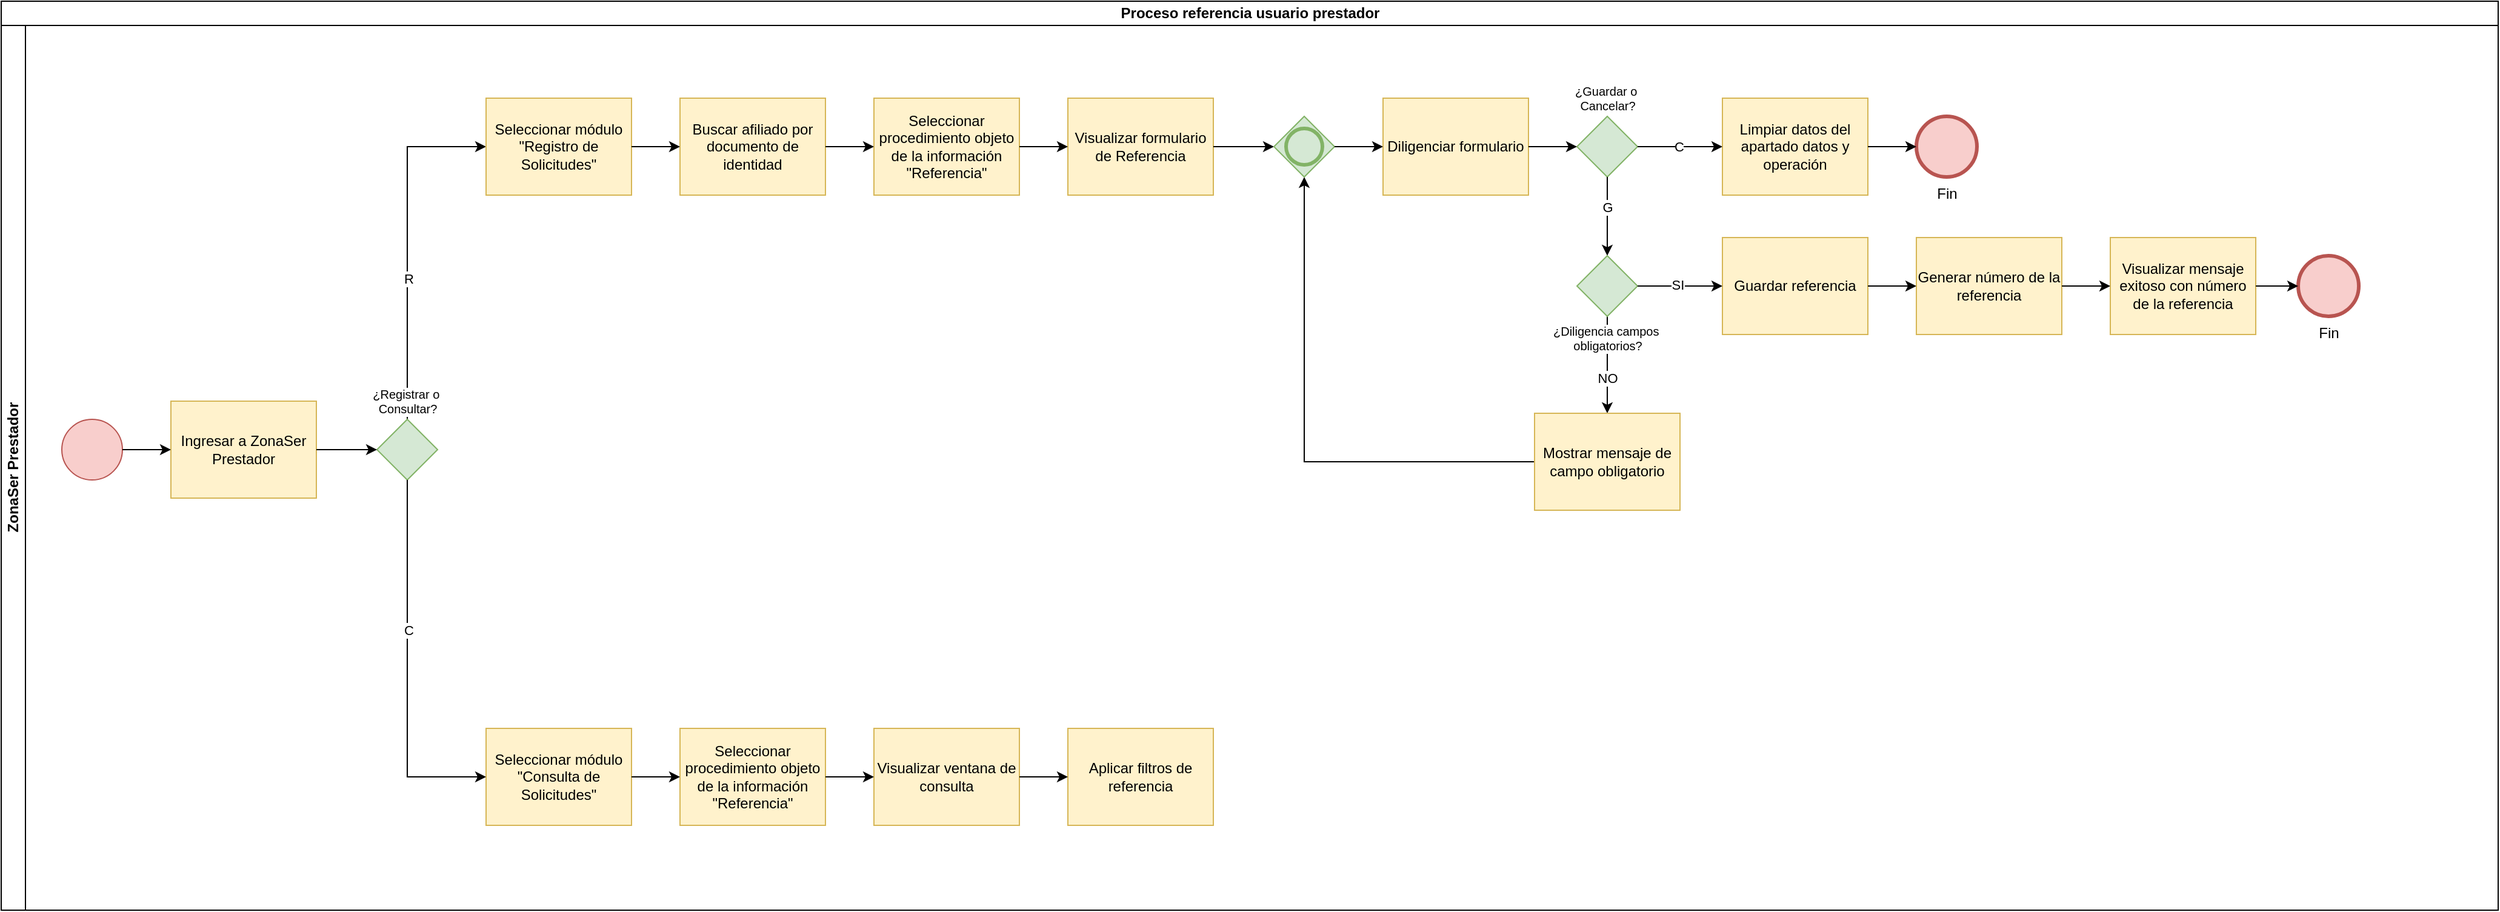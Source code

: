 <mxfile version="26.0.16">
  <diagram name="Página-1" id="DUjK0Zct9rPCs1IDuPsZ">
    <mxGraphModel dx="1434" dy="746" grid="1" gridSize="10" guides="1" tooltips="1" connect="1" arrows="1" fold="1" page="1" pageScale="1" pageWidth="2910" pageHeight="1030" math="0" shadow="0">
      <root>
        <mxCell id="0" />
        <mxCell id="1" parent="0" />
        <mxCell id="j3ywk_b7daHQP_dhVzby-1" value="Proceso referencia usuario prestador" style="swimlane;childLayout=stackLayout;resizeParent=1;resizeParentMax=0;horizontal=1;startSize=20;horizontalStack=0;html=1;" vertex="1" parent="1">
          <mxGeometry x="40" y="40" width="2060" height="750" as="geometry" />
        </mxCell>
        <mxCell id="j3ywk_b7daHQP_dhVzby-2" value="ZonaSer Prestador" style="swimlane;startSize=20;horizontal=0;html=1;" vertex="1" parent="j3ywk_b7daHQP_dhVzby-1">
          <mxGeometry y="20" width="2060" height="730" as="geometry" />
        </mxCell>
        <mxCell id="j3ywk_b7daHQP_dhVzby-10" style="edgeStyle=orthogonalEdgeStyle;rounded=0;orthogonalLoop=1;jettySize=auto;html=1;" edge="1" parent="j3ywk_b7daHQP_dhVzby-2" source="j3ywk_b7daHQP_dhVzby-9" target="j3ywk_b7daHQP_dhVzby-11">
          <mxGeometry relative="1" as="geometry">
            <mxPoint x="410" y="100" as="targetPoint" />
            <Array as="points">
              <mxPoint x="335" y="100" />
            </Array>
          </mxGeometry>
        </mxCell>
        <mxCell id="j3ywk_b7daHQP_dhVzby-12" value="R" style="edgeLabel;html=1;align=center;verticalAlign=middle;resizable=0;points=[];" vertex="1" connectable="0" parent="j3ywk_b7daHQP_dhVzby-10">
          <mxGeometry x="-0.2" y="-1" relative="1" as="geometry">
            <mxPoint as="offset" />
          </mxGeometry>
        </mxCell>
        <mxCell id="j3ywk_b7daHQP_dhVzby-5" value="" style="points=[[0.145,0.145,0],[0.5,0,0],[0.855,0.145,0],[1,0.5,0],[0.855,0.855,0],[0.5,1,0],[0.145,0.855,0],[0,0.5,0]];shape=mxgraph.bpmn.event;html=1;verticalLabelPosition=bottom;labelBackgroundColor=#ffffff;verticalAlign=top;align=center;perimeter=ellipsePerimeter;outlineConnect=0;aspect=fixed;outline=standard;symbol=general;fillColor=#f8cecc;strokeColor=#b85450;" vertex="1" parent="j3ywk_b7daHQP_dhVzby-2">
          <mxGeometry x="50" y="325" width="50" height="50" as="geometry" />
        </mxCell>
        <mxCell id="j3ywk_b7daHQP_dhVzby-6" value="Ingresar a ZonaSer Prestador" style="points=[[0.25,0,0],[0.5,0,0],[0.75,0,0],[1,0.25,0],[1,0.5,0],[1,0.75,0],[0.75,1,0],[0.5,1,0],[0.25,1,0],[0,0.75,0],[0,0.5,0],[0,0.25,0]];shape=mxgraph.bpmn.task2;whiteSpace=wrap;rectStyle=rounded;size=10;html=1;container=1;expand=0;collapsible=0;taskMarker=user;fillColor=#fff2cc;strokeColor=#d6b656;" vertex="1" parent="j3ywk_b7daHQP_dhVzby-2">
          <mxGeometry x="140" y="310" width="120" height="80" as="geometry" />
        </mxCell>
        <mxCell id="j3ywk_b7daHQP_dhVzby-7" style="edgeStyle=orthogonalEdgeStyle;rounded=0;orthogonalLoop=1;jettySize=auto;html=1;entryX=0;entryY=0.5;entryDx=0;entryDy=0;entryPerimeter=0;" edge="1" parent="j3ywk_b7daHQP_dhVzby-2" source="j3ywk_b7daHQP_dhVzby-5" target="j3ywk_b7daHQP_dhVzby-6">
          <mxGeometry relative="1" as="geometry" />
        </mxCell>
        <mxCell id="j3ywk_b7daHQP_dhVzby-9" value="¿Registrar o&amp;nbsp;&lt;div&gt;Consultar?&lt;/div&gt;" style="points=[[0.25,0.25,0],[0.5,0,0],[0.75,0.25,0],[1,0.5,0],[0.75,0.75,0],[0.5,1,0],[0.25,0.75,0],[0,0.5,0]];shape=mxgraph.bpmn.gateway2;html=1;verticalLabelPosition=top;labelBackgroundColor=#ffffff;verticalAlign=bottom;align=center;perimeter=rhombusPerimeter;outlineConnect=0;outline=none;symbol=none;fillColor=#d5e8d4;strokeColor=#82b366;fontSize=10;labelPosition=center;" vertex="1" parent="j3ywk_b7daHQP_dhVzby-2">
          <mxGeometry x="310" y="325" width="50" height="50" as="geometry" />
        </mxCell>
        <mxCell id="j3ywk_b7daHQP_dhVzby-8" style="edgeStyle=orthogonalEdgeStyle;rounded=0;orthogonalLoop=1;jettySize=auto;html=1;" edge="1" parent="j3ywk_b7daHQP_dhVzby-2" source="j3ywk_b7daHQP_dhVzby-6" target="j3ywk_b7daHQP_dhVzby-9">
          <mxGeometry relative="1" as="geometry">
            <mxPoint x="300" y="100" as="targetPoint" />
          </mxGeometry>
        </mxCell>
        <mxCell id="j3ywk_b7daHQP_dhVzby-11" value="Seleccionar módulo &quot;Registro de Solicitudes&quot;" style="points=[[0.25,0,0],[0.5,0,0],[0.75,0,0],[1,0.25,0],[1,0.5,0],[1,0.75,0],[0.75,1,0],[0.5,1,0],[0.25,1,0],[0,0.75,0],[0,0.5,0],[0,0.25,0]];shape=mxgraph.bpmn.task2;whiteSpace=wrap;rectStyle=rounded;size=10;html=1;container=1;expand=0;collapsible=0;taskMarker=user;fillColor=#fff2cc;strokeColor=#d6b656;" vertex="1" parent="j3ywk_b7daHQP_dhVzby-2">
          <mxGeometry x="400" y="60" width="120" height="80" as="geometry" />
        </mxCell>
        <mxCell id="j3ywk_b7daHQP_dhVzby-16" value="Buscar afiliado por documento de identidad" style="points=[[0.25,0,0],[0.5,0,0],[0.75,0,0],[1,0.25,0],[1,0.5,0],[1,0.75,0],[0.75,1,0],[0.5,1,0],[0.25,1,0],[0,0.75,0],[0,0.5,0],[0,0.25,0]];shape=mxgraph.bpmn.task2;whiteSpace=wrap;rectStyle=rounded;size=10;html=1;container=1;expand=0;collapsible=0;taskMarker=user;fillColor=#fff2cc;strokeColor=#d6b656;" vertex="1" parent="j3ywk_b7daHQP_dhVzby-2">
          <mxGeometry x="560" y="60" width="120" height="80" as="geometry" />
        </mxCell>
        <mxCell id="j3ywk_b7daHQP_dhVzby-15" style="edgeStyle=orthogonalEdgeStyle;rounded=0;orthogonalLoop=1;jettySize=auto;html=1;" edge="1" parent="j3ywk_b7daHQP_dhVzby-2" source="j3ywk_b7daHQP_dhVzby-11" target="j3ywk_b7daHQP_dhVzby-16">
          <mxGeometry relative="1" as="geometry">
            <mxPoint x="570" y="100" as="targetPoint" />
          </mxGeometry>
        </mxCell>
        <mxCell id="j3ywk_b7daHQP_dhVzby-19" value="Seleccionar procedimiento objeto de la información &quot;Referencia&quot;" style="points=[[0.25,0,0],[0.5,0,0],[0.75,0,0],[1,0.25,0],[1,0.5,0],[1,0.75,0],[0.75,1,0],[0.5,1,0],[0.25,1,0],[0,0.75,0],[0,0.5,0],[0,0.25,0]];shape=mxgraph.bpmn.task2;whiteSpace=wrap;rectStyle=rounded;size=10;html=1;container=1;expand=0;collapsible=0;taskMarker=user;fillColor=#fff2cc;strokeColor=#d6b656;" vertex="1" parent="j3ywk_b7daHQP_dhVzby-2">
          <mxGeometry x="720" y="60" width="120" height="80" as="geometry" />
        </mxCell>
        <mxCell id="j3ywk_b7daHQP_dhVzby-18" style="edgeStyle=orthogonalEdgeStyle;rounded=0;orthogonalLoop=1;jettySize=auto;html=1;" edge="1" parent="j3ywk_b7daHQP_dhVzby-2" source="j3ywk_b7daHQP_dhVzby-16" target="j3ywk_b7daHQP_dhVzby-19">
          <mxGeometry relative="1" as="geometry">
            <mxPoint x="770" y="100" as="targetPoint" />
          </mxGeometry>
        </mxCell>
        <mxCell id="j3ywk_b7daHQP_dhVzby-23" value="Visualizar formulario de Referencia" style="points=[[0.25,0,0],[0.5,0,0],[0.75,0,0],[1,0.25,0],[1,0.5,0],[1,0.75,0],[0.75,1,0],[0.5,1,0],[0.25,1,0],[0,0.75,0],[0,0.5,0],[0,0.25,0]];shape=mxgraph.bpmn.task2;whiteSpace=wrap;rectStyle=rounded;size=10;html=1;container=1;expand=0;collapsible=0;taskMarker=script;fillColor=#fff2cc;strokeColor=#d6b656;" vertex="1" parent="j3ywk_b7daHQP_dhVzby-2">
          <mxGeometry x="880" y="60" width="120" height="80" as="geometry" />
        </mxCell>
        <mxCell id="j3ywk_b7daHQP_dhVzby-20" style="edgeStyle=orthogonalEdgeStyle;rounded=0;orthogonalLoop=1;jettySize=auto;html=1;" edge="1" parent="j3ywk_b7daHQP_dhVzby-2" source="j3ywk_b7daHQP_dhVzby-19" target="j3ywk_b7daHQP_dhVzby-23">
          <mxGeometry relative="1" as="geometry">
            <mxPoint x="880" y="100" as="targetPoint" />
          </mxGeometry>
        </mxCell>
        <mxCell id="j3ywk_b7daHQP_dhVzby-25" value="Diligenciar formulario" style="points=[[0.25,0,0],[0.5,0,0],[0.75,0,0],[1,0.25,0],[1,0.5,0],[1,0.75,0],[0.75,1,0],[0.5,1,0],[0.25,1,0],[0,0.75,0],[0,0.5,0],[0,0.25,0]];shape=mxgraph.bpmn.task2;whiteSpace=wrap;rectStyle=rounded;size=10;html=1;container=1;expand=0;collapsible=0;taskMarker=user;fillColor=#fff2cc;strokeColor=#d6b656;" vertex="1" parent="j3ywk_b7daHQP_dhVzby-2">
          <mxGeometry x="1140" y="60" width="120" height="80" as="geometry" />
        </mxCell>
        <mxCell id="j3ywk_b7daHQP_dhVzby-24" style="edgeStyle=orthogonalEdgeStyle;rounded=0;orthogonalLoop=1;jettySize=auto;html=1;entryX=0;entryY=0.5;entryDx=0;entryDy=0;entryPerimeter=0;" edge="1" parent="j3ywk_b7daHQP_dhVzby-2" source="j3ywk_b7daHQP_dhVzby-23" target="j3ywk_b7daHQP_dhVzby-41">
          <mxGeometry relative="1" as="geometry">
            <mxPoint x="1060" y="100" as="targetPoint" />
          </mxGeometry>
        </mxCell>
        <mxCell id="j3ywk_b7daHQP_dhVzby-27" value="¿Guardar o&amp;nbsp;&lt;div&gt;Cancelar?&lt;/div&gt;" style="points=[[0.25,0.25,0],[0.5,0,0],[0.75,0.25,0],[1,0.5,0],[0.75,0.75,0],[0.5,1,0],[0.25,0.75,0],[0,0.5,0]];shape=mxgraph.bpmn.gateway2;html=1;verticalLabelPosition=top;labelBackgroundColor=#ffffff;verticalAlign=bottom;align=center;perimeter=rhombusPerimeter;outlineConnect=0;outline=none;symbol=none;fillColor=#d5e8d4;strokeColor=#82b366;fontSize=10;labelPosition=center;" vertex="1" parent="j3ywk_b7daHQP_dhVzby-2">
          <mxGeometry x="1300" y="75" width="50" height="50" as="geometry" />
        </mxCell>
        <mxCell id="j3ywk_b7daHQP_dhVzby-26" style="edgeStyle=orthogonalEdgeStyle;rounded=0;orthogonalLoop=1;jettySize=auto;html=1;" edge="1" parent="j3ywk_b7daHQP_dhVzby-2" source="j3ywk_b7daHQP_dhVzby-25" target="j3ywk_b7daHQP_dhVzby-27">
          <mxGeometry relative="1" as="geometry">
            <mxPoint x="1300" y="100" as="targetPoint" />
          </mxGeometry>
        </mxCell>
        <mxCell id="j3ywk_b7daHQP_dhVzby-29" value="Limpiar datos del apartado datos y operación" style="points=[[0.25,0,0],[0.5,0,0],[0.75,0,0],[1,0.25,0],[1,0.5,0],[1,0.75,0],[0.75,1,0],[0.5,1,0],[0.25,1,0],[0,0.75,0],[0,0.5,0],[0,0.25,0]];shape=mxgraph.bpmn.task2;whiteSpace=wrap;rectStyle=rounded;size=10;html=1;container=1;expand=0;collapsible=0;taskMarker=script;fillColor=#fff2cc;strokeColor=#d6b656;" vertex="1" parent="j3ywk_b7daHQP_dhVzby-2">
          <mxGeometry x="1420" y="60" width="120" height="80" as="geometry" />
        </mxCell>
        <mxCell id="j3ywk_b7daHQP_dhVzby-28" style="edgeStyle=orthogonalEdgeStyle;rounded=0;orthogonalLoop=1;jettySize=auto;html=1;" edge="1" parent="j3ywk_b7daHQP_dhVzby-2" source="j3ywk_b7daHQP_dhVzby-27" target="j3ywk_b7daHQP_dhVzby-29">
          <mxGeometry relative="1" as="geometry">
            <mxPoint x="1400" y="100" as="targetPoint" />
          </mxGeometry>
        </mxCell>
        <mxCell id="j3ywk_b7daHQP_dhVzby-32" value="C" style="edgeLabel;html=1;align=center;verticalAlign=middle;resizable=0;points=[];" vertex="1" connectable="0" parent="j3ywk_b7daHQP_dhVzby-28">
          <mxGeometry x="-0.05" relative="1" as="geometry">
            <mxPoint as="offset" />
          </mxGeometry>
        </mxCell>
        <mxCell id="j3ywk_b7daHQP_dhVzby-31" value="Fin" style="points=[[0.145,0.145,0],[0.5,0,0],[0.855,0.145,0],[1,0.5,0],[0.855,0.855,0],[0.5,1,0],[0.145,0.855,0],[0,0.5,0]];shape=mxgraph.bpmn.event;html=1;verticalLabelPosition=bottom;labelBackgroundColor=#ffffff;verticalAlign=top;align=center;perimeter=ellipsePerimeter;outlineConnect=0;aspect=fixed;outline=end;symbol=terminate2;fillColor=#f8cecc;strokeColor=#b85450;" vertex="1" parent="j3ywk_b7daHQP_dhVzby-2">
          <mxGeometry x="1580" y="75" width="50" height="50" as="geometry" />
        </mxCell>
        <mxCell id="j3ywk_b7daHQP_dhVzby-30" style="edgeStyle=orthogonalEdgeStyle;rounded=0;orthogonalLoop=1;jettySize=auto;html=1;" edge="1" parent="j3ywk_b7daHQP_dhVzby-2" source="j3ywk_b7daHQP_dhVzby-29" target="j3ywk_b7daHQP_dhVzby-31">
          <mxGeometry relative="1" as="geometry">
            <mxPoint x="1560" y="100" as="targetPoint" />
          </mxGeometry>
        </mxCell>
        <mxCell id="j3ywk_b7daHQP_dhVzby-33" style="edgeStyle=orthogonalEdgeStyle;rounded=0;orthogonalLoop=1;jettySize=auto;html=1;" edge="1" parent="j3ywk_b7daHQP_dhVzby-2" source="j3ywk_b7daHQP_dhVzby-27" target="j3ywk_b7daHQP_dhVzby-35">
          <mxGeometry relative="1" as="geometry">
            <mxPoint x="1325" y="210" as="targetPoint" />
          </mxGeometry>
        </mxCell>
        <mxCell id="j3ywk_b7daHQP_dhVzby-36" value="G" style="edgeLabel;html=1;align=center;verticalAlign=middle;resizable=0;points=[];" vertex="1" connectable="0" parent="j3ywk_b7daHQP_dhVzby-33">
          <mxGeometry x="-0.231" relative="1" as="geometry">
            <mxPoint as="offset" />
          </mxGeometry>
        </mxCell>
        <mxCell id="j3ywk_b7daHQP_dhVzby-43" style="edgeStyle=orthogonalEdgeStyle;rounded=0;orthogonalLoop=1;jettySize=auto;html=1;" edge="1" parent="j3ywk_b7daHQP_dhVzby-2" source="j3ywk_b7daHQP_dhVzby-35" target="j3ywk_b7daHQP_dhVzby-40">
          <mxGeometry relative="1" as="geometry" />
        </mxCell>
        <mxCell id="j3ywk_b7daHQP_dhVzby-44" value="NO" style="edgeLabel;html=1;align=center;verticalAlign=middle;resizable=0;points=[];" vertex="1" connectable="0" parent="j3ywk_b7daHQP_dhVzby-43">
          <mxGeometry x="0.275" relative="1" as="geometry">
            <mxPoint as="offset" />
          </mxGeometry>
        </mxCell>
        <mxCell id="j3ywk_b7daHQP_dhVzby-35" value="¿Diligencia campos&amp;nbsp;&lt;div&gt;obligatorios?&lt;/div&gt;" style="points=[[0.25,0.25,0],[0.5,0,0],[0.75,0.25,0],[1,0.5,0],[0.75,0.75,0],[0.5,1,0],[0.25,0.75,0],[0,0.5,0]];shape=mxgraph.bpmn.gateway2;html=1;verticalLabelPosition=bottom;labelBackgroundColor=#ffffff;verticalAlign=top;align=center;perimeter=rhombusPerimeter;outlineConnect=0;outline=none;symbol=none;fontSize=10;fillColor=#d5e8d4;strokeColor=#82b366;" vertex="1" parent="j3ywk_b7daHQP_dhVzby-2">
          <mxGeometry x="1300" y="190" width="50" height="50" as="geometry" />
        </mxCell>
        <mxCell id="j3ywk_b7daHQP_dhVzby-45" style="edgeStyle=orthogonalEdgeStyle;rounded=0;orthogonalLoop=1;jettySize=auto;html=1;" edge="1" parent="j3ywk_b7daHQP_dhVzby-2" source="j3ywk_b7daHQP_dhVzby-40" target="j3ywk_b7daHQP_dhVzby-41">
          <mxGeometry relative="1" as="geometry" />
        </mxCell>
        <mxCell id="j3ywk_b7daHQP_dhVzby-40" value="Mostrar mensaje de campo obligatorio" style="points=[[0.25,0,0],[0.5,0,0],[0.75,0,0],[1,0.25,0],[1,0.5,0],[1,0.75,0],[0.75,1,0],[0.5,1,0],[0.25,1,0],[0,0.75,0],[0,0.5,0],[0,0.25,0]];shape=mxgraph.bpmn.task2;whiteSpace=wrap;rectStyle=rounded;size=10;html=1;container=1;expand=0;collapsible=0;taskMarker=send;fillColor=#fff2cc;strokeColor=#d6b656;" vertex="1" parent="j3ywk_b7daHQP_dhVzby-2">
          <mxGeometry x="1265" y="320" width="120" height="80" as="geometry" />
        </mxCell>
        <mxCell id="j3ywk_b7daHQP_dhVzby-41" value="" style="points=[[0.25,0.25,0],[0.5,0,0],[0.75,0.25,0],[1,0.5,0],[0.75,0.75,0],[0.5,1,0],[0.25,0.75,0],[0,0.5,0]];shape=mxgraph.bpmn.gateway2;html=1;verticalLabelPosition=bottom;labelBackgroundColor=#ffffff;verticalAlign=top;align=center;perimeter=rhombusPerimeter;outlineConnect=0;outline=end;symbol=general;fillColor=#d5e8d4;strokeColor=#82b366;" vertex="1" parent="j3ywk_b7daHQP_dhVzby-2">
          <mxGeometry x="1050" y="75" width="50" height="50" as="geometry" />
        </mxCell>
        <mxCell id="j3ywk_b7daHQP_dhVzby-42" style="edgeStyle=orthogonalEdgeStyle;rounded=0;orthogonalLoop=1;jettySize=auto;html=1;entryX=0;entryY=0.5;entryDx=0;entryDy=0;entryPerimeter=0;" edge="1" parent="j3ywk_b7daHQP_dhVzby-2" source="j3ywk_b7daHQP_dhVzby-41" target="j3ywk_b7daHQP_dhVzby-25">
          <mxGeometry relative="1" as="geometry" />
        </mxCell>
        <mxCell id="j3ywk_b7daHQP_dhVzby-47" value="Guardar referencia" style="points=[[0.25,0,0],[0.5,0,0],[0.75,0,0],[1,0.25,0],[1,0.5,0],[1,0.75,0],[0.75,1,0],[0.5,1,0],[0.25,1,0],[0,0.75,0],[0,0.5,0],[0,0.25,0]];shape=mxgraph.bpmn.task2;whiteSpace=wrap;rectStyle=rounded;size=10;html=1;container=1;expand=0;collapsible=0;taskMarker=script;fillColor=#fff2cc;strokeColor=#d6b656;" vertex="1" parent="j3ywk_b7daHQP_dhVzby-2">
          <mxGeometry x="1420" y="175" width="120" height="80" as="geometry" />
        </mxCell>
        <mxCell id="j3ywk_b7daHQP_dhVzby-46" style="edgeStyle=orthogonalEdgeStyle;rounded=0;orthogonalLoop=1;jettySize=auto;html=1;" edge="1" parent="j3ywk_b7daHQP_dhVzby-2" source="j3ywk_b7daHQP_dhVzby-35" target="j3ywk_b7daHQP_dhVzby-47">
          <mxGeometry relative="1" as="geometry">
            <mxPoint x="1420" y="215" as="targetPoint" />
          </mxGeometry>
        </mxCell>
        <mxCell id="j3ywk_b7daHQP_dhVzby-54" value="SI" style="edgeLabel;html=1;align=center;verticalAlign=middle;resizable=0;points=[];" vertex="1" connectable="0" parent="j3ywk_b7daHQP_dhVzby-46">
          <mxGeometry x="-0.057" y="1" relative="1" as="geometry">
            <mxPoint as="offset" />
          </mxGeometry>
        </mxCell>
        <mxCell id="j3ywk_b7daHQP_dhVzby-49" value="Generar número de la referencia" style="points=[[0.25,0,0],[0.5,0,0],[0.75,0,0],[1,0.25,0],[1,0.5,0],[1,0.75,0],[0.75,1,0],[0.5,1,0],[0.25,1,0],[0,0.75,0],[0,0.5,0],[0,0.25,0]];shape=mxgraph.bpmn.task2;whiteSpace=wrap;rectStyle=rounded;size=10;html=1;container=1;expand=0;collapsible=0;taskMarker=script;fillColor=#fff2cc;strokeColor=#d6b656;" vertex="1" parent="j3ywk_b7daHQP_dhVzby-2">
          <mxGeometry x="1580" y="175" width="120" height="80" as="geometry" />
        </mxCell>
        <mxCell id="j3ywk_b7daHQP_dhVzby-48" style="edgeStyle=orthogonalEdgeStyle;rounded=0;orthogonalLoop=1;jettySize=auto;html=1;" edge="1" parent="j3ywk_b7daHQP_dhVzby-2" source="j3ywk_b7daHQP_dhVzby-47" target="j3ywk_b7daHQP_dhVzby-49">
          <mxGeometry relative="1" as="geometry">
            <mxPoint x="1600" y="215" as="targetPoint" />
          </mxGeometry>
        </mxCell>
        <mxCell id="j3ywk_b7daHQP_dhVzby-51" value="Visualizar mensaje exitoso con número de la referencia" style="points=[[0.25,0,0],[0.5,0,0],[0.75,0,0],[1,0.25,0],[1,0.5,0],[1,0.75,0],[0.75,1,0],[0.5,1,0],[0.25,1,0],[0,0.75,0],[0,0.5,0],[0,0.25,0]];shape=mxgraph.bpmn.task2;whiteSpace=wrap;rectStyle=rounded;size=10;html=1;container=1;expand=0;collapsible=0;taskMarker=send;fillColor=#fff2cc;strokeColor=#d6b656;" vertex="1" parent="j3ywk_b7daHQP_dhVzby-2">
          <mxGeometry x="1740" y="175" width="120" height="80" as="geometry" />
        </mxCell>
        <mxCell id="j3ywk_b7daHQP_dhVzby-50" style="edgeStyle=orthogonalEdgeStyle;rounded=0;orthogonalLoop=1;jettySize=auto;html=1;" edge="1" parent="j3ywk_b7daHQP_dhVzby-2" source="j3ywk_b7daHQP_dhVzby-49" target="j3ywk_b7daHQP_dhVzby-51">
          <mxGeometry relative="1" as="geometry">
            <mxPoint x="1750" y="215" as="targetPoint" />
          </mxGeometry>
        </mxCell>
        <mxCell id="j3ywk_b7daHQP_dhVzby-14" value="Seleccionar módulo &quot;Consulta de Solicitudes&quot;" style="points=[[0.25,0,0],[0.5,0,0],[0.75,0,0],[1,0.25,0],[1,0.5,0],[1,0.75,0],[0.75,1,0],[0.5,1,0],[0.25,1,0],[0,0.75,0],[0,0.5,0],[0,0.25,0]];shape=mxgraph.bpmn.task2;whiteSpace=wrap;rectStyle=rounded;size=10;html=1;container=1;expand=0;collapsible=0;taskMarker=user;fillColor=#fff2cc;strokeColor=#d6b656;" vertex="1" parent="j3ywk_b7daHQP_dhVzby-2">
          <mxGeometry x="400" y="580" width="120" height="80" as="geometry" />
        </mxCell>
        <mxCell id="j3ywk_b7daHQP_dhVzby-13" style="edgeStyle=orthogonalEdgeStyle;rounded=0;orthogonalLoop=1;jettySize=auto;html=1;" edge="1" parent="j3ywk_b7daHQP_dhVzby-2" source="j3ywk_b7daHQP_dhVzby-9" target="j3ywk_b7daHQP_dhVzby-14">
          <mxGeometry relative="1" as="geometry">
            <mxPoint x="325" y="220" as="targetPoint" />
            <Array as="points">
              <mxPoint x="335" y="620" />
            </Array>
          </mxGeometry>
        </mxCell>
        <mxCell id="j3ywk_b7daHQP_dhVzby-17" value="C" style="edgeLabel;html=1;align=center;verticalAlign=middle;resizable=0;points=[];" vertex="1" connectable="0" parent="j3ywk_b7daHQP_dhVzby-13">
          <mxGeometry x="-0.2" y="1" relative="1" as="geometry">
            <mxPoint as="offset" />
          </mxGeometry>
        </mxCell>
        <mxCell id="j3ywk_b7daHQP_dhVzby-56" value="Seleccionar procedimiento objeto de la información &quot;Referencia&quot;" style="points=[[0.25,0,0],[0.5,0,0],[0.75,0,0],[1,0.25,0],[1,0.5,0],[1,0.75,0],[0.75,1,0],[0.5,1,0],[0.25,1,0],[0,0.75,0],[0,0.5,0],[0,0.25,0]];shape=mxgraph.bpmn.task2;whiteSpace=wrap;rectStyle=rounded;size=10;html=1;container=1;expand=0;collapsible=0;taskMarker=user;fillColor=#fff2cc;strokeColor=#d6b656;" vertex="1" parent="j3ywk_b7daHQP_dhVzby-2">
          <mxGeometry x="560" y="580" width="120" height="80" as="geometry" />
        </mxCell>
        <mxCell id="j3ywk_b7daHQP_dhVzby-55" style="edgeStyle=orthogonalEdgeStyle;rounded=0;orthogonalLoop=1;jettySize=auto;html=1;" edge="1" parent="j3ywk_b7daHQP_dhVzby-2" source="j3ywk_b7daHQP_dhVzby-14" target="j3ywk_b7daHQP_dhVzby-56">
          <mxGeometry relative="1" as="geometry">
            <mxPoint x="500" y="630" as="targetPoint" />
          </mxGeometry>
        </mxCell>
        <mxCell id="j3ywk_b7daHQP_dhVzby-58" value="Visualizar ventana de consulta" style="points=[[0.25,0,0],[0.5,0,0],[0.75,0,0],[1,0.25,0],[1,0.5,0],[1,0.75,0],[0.75,1,0],[0.5,1,0],[0.25,1,0],[0,0.75,0],[0,0.5,0],[0,0.25,0]];shape=mxgraph.bpmn.task2;whiteSpace=wrap;rectStyle=rounded;size=10;html=1;container=1;expand=0;collapsible=0;taskMarker=script;fillColor=#fff2cc;strokeColor=#d6b656;" vertex="1" parent="j3ywk_b7daHQP_dhVzby-2">
          <mxGeometry x="720" y="580" width="120" height="80" as="geometry" />
        </mxCell>
        <mxCell id="j3ywk_b7daHQP_dhVzby-57" style="edgeStyle=orthogonalEdgeStyle;rounded=0;orthogonalLoop=1;jettySize=auto;html=1;" edge="1" parent="j3ywk_b7daHQP_dhVzby-2" source="j3ywk_b7daHQP_dhVzby-56" target="j3ywk_b7daHQP_dhVzby-58">
          <mxGeometry relative="1" as="geometry">
            <mxPoint x="760" y="620" as="targetPoint" />
          </mxGeometry>
        </mxCell>
        <mxCell id="j3ywk_b7daHQP_dhVzby-60" value="Aplicar filtros de referencia" style="points=[[0.25,0,0],[0.5,0,0],[0.75,0,0],[1,0.25,0],[1,0.5,0],[1,0.75,0],[0.75,1,0],[0.5,1,0],[0.25,1,0],[0,0.75,0],[0,0.5,0],[0,0.25,0]];shape=mxgraph.bpmn.task2;whiteSpace=wrap;rectStyle=rounded;size=10;html=1;container=1;expand=0;collapsible=0;taskMarker=user;fillColor=#fff2cc;strokeColor=#d6b656;" vertex="1" parent="j3ywk_b7daHQP_dhVzby-2">
          <mxGeometry x="880" y="580" width="120" height="80" as="geometry" />
        </mxCell>
        <mxCell id="j3ywk_b7daHQP_dhVzby-59" style="edgeStyle=orthogonalEdgeStyle;rounded=0;orthogonalLoop=1;jettySize=auto;html=1;" edge="1" parent="j3ywk_b7daHQP_dhVzby-2" source="j3ywk_b7daHQP_dhVzby-58" target="j3ywk_b7daHQP_dhVzby-60">
          <mxGeometry relative="1" as="geometry">
            <mxPoint x="890" y="620" as="targetPoint" />
          </mxGeometry>
        </mxCell>
        <mxCell id="j3ywk_b7daHQP_dhVzby-53" value="Fin" style="points=[[0.145,0.145,0],[0.5,0,0],[0.855,0.145,0],[1,0.5,0],[0.855,0.855,0],[0.5,1,0],[0.145,0.855,0],[0,0.5,0]];shape=mxgraph.bpmn.event;html=1;verticalLabelPosition=bottom;labelBackgroundColor=#ffffff;verticalAlign=top;align=center;perimeter=ellipsePerimeter;outlineConnect=0;aspect=fixed;outline=end;symbol=terminate2;fillColor=#f8cecc;strokeColor=#b85450;" vertex="1" parent="1">
          <mxGeometry x="1935" y="250" width="50" height="50" as="geometry" />
        </mxCell>
        <mxCell id="j3ywk_b7daHQP_dhVzby-52" style="edgeStyle=orthogonalEdgeStyle;rounded=0;orthogonalLoop=1;jettySize=auto;html=1;" edge="1" parent="1" source="j3ywk_b7daHQP_dhVzby-51" target="j3ywk_b7daHQP_dhVzby-53">
          <mxGeometry relative="1" as="geometry">
            <mxPoint x="1960" y="275" as="targetPoint" />
          </mxGeometry>
        </mxCell>
      </root>
    </mxGraphModel>
  </diagram>
</mxfile>

